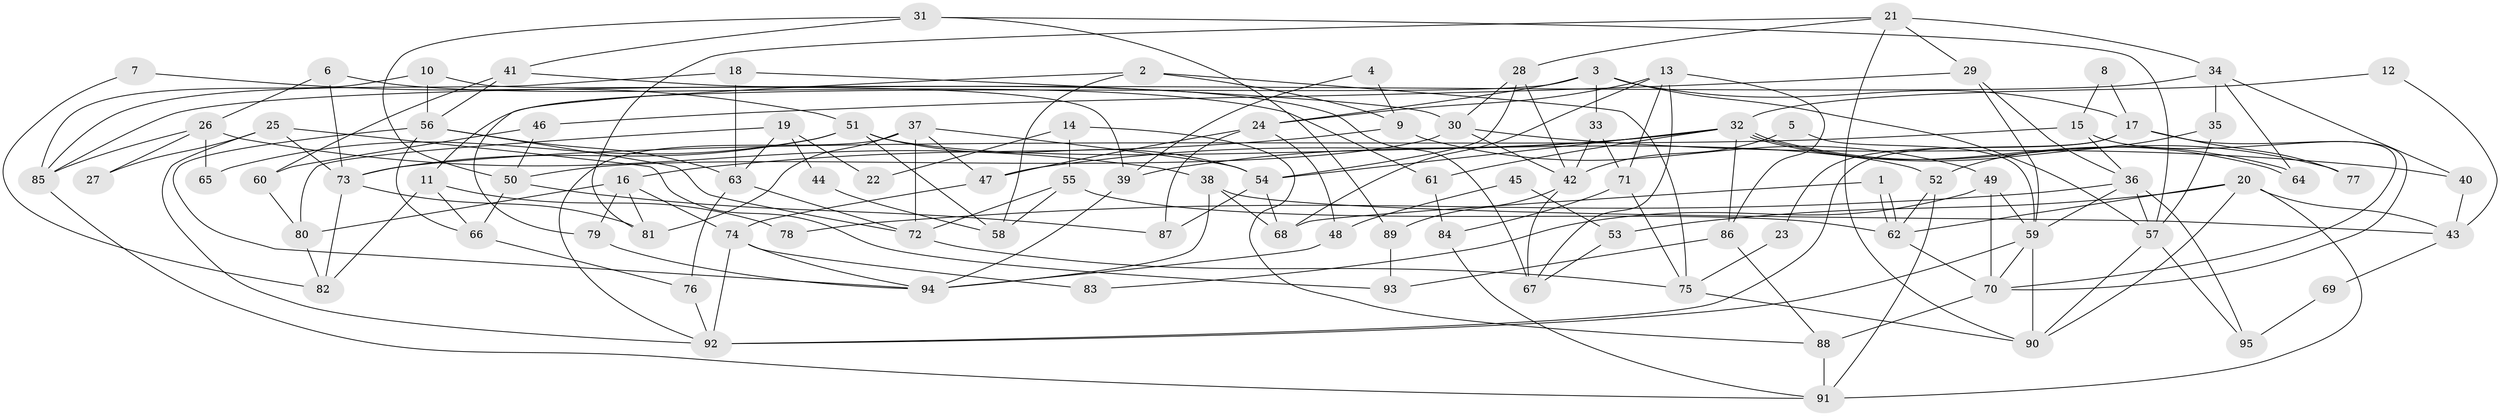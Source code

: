 // Generated by graph-tools (version 1.1) at 2025/50/03/09/25 03:50:14]
// undirected, 95 vertices, 190 edges
graph export_dot {
graph [start="1"]
  node [color=gray90,style=filled];
  1;
  2;
  3;
  4;
  5;
  6;
  7;
  8;
  9;
  10;
  11;
  12;
  13;
  14;
  15;
  16;
  17;
  18;
  19;
  20;
  21;
  22;
  23;
  24;
  25;
  26;
  27;
  28;
  29;
  30;
  31;
  32;
  33;
  34;
  35;
  36;
  37;
  38;
  39;
  40;
  41;
  42;
  43;
  44;
  45;
  46;
  47;
  48;
  49;
  50;
  51;
  52;
  53;
  54;
  55;
  56;
  57;
  58;
  59;
  60;
  61;
  62;
  63;
  64;
  65;
  66;
  67;
  68;
  69;
  70;
  71;
  72;
  73;
  74;
  75;
  76;
  77;
  78;
  79;
  80;
  81;
  82;
  83;
  84;
  85;
  86;
  87;
  88;
  89;
  90;
  91;
  92;
  93;
  94;
  95;
  1 -- 68;
  1 -- 62;
  1 -- 62;
  2 -- 75;
  2 -- 79;
  2 -- 9;
  2 -- 58;
  3 -- 57;
  3 -- 17;
  3 -- 11;
  3 -- 24;
  3 -- 33;
  4 -- 9;
  4 -- 39;
  5 -- 59;
  5 -- 42;
  6 -- 61;
  6 -- 73;
  6 -- 26;
  7 -- 82;
  7 -- 51;
  8 -- 17;
  8 -- 15;
  9 -- 16;
  9 -- 49;
  10 -- 56;
  10 -- 39;
  10 -- 85;
  11 -- 66;
  11 -- 78;
  11 -- 82;
  12 -- 43;
  12 -- 32;
  13 -- 68;
  13 -- 67;
  13 -- 24;
  13 -- 71;
  13 -- 86;
  14 -- 88;
  14 -- 55;
  14 -- 22;
  15 -- 70;
  15 -- 36;
  15 -- 73;
  16 -- 74;
  16 -- 80;
  16 -- 79;
  16 -- 81;
  17 -- 70;
  17 -- 92;
  17 -- 23;
  17 -- 77;
  18 -- 63;
  18 -- 30;
  18 -- 85;
  19 -- 80;
  19 -- 63;
  19 -- 22;
  19 -- 44;
  20 -- 62;
  20 -- 91;
  20 -- 43;
  20 -- 53;
  20 -- 90;
  21 -- 34;
  21 -- 81;
  21 -- 28;
  21 -- 29;
  21 -- 90;
  23 -- 75;
  24 -- 47;
  24 -- 48;
  24 -- 87;
  25 -- 92;
  25 -- 73;
  25 -- 27;
  25 -- 93;
  26 -- 85;
  26 -- 27;
  26 -- 38;
  26 -- 65;
  28 -- 30;
  28 -- 42;
  28 -- 54;
  29 -- 59;
  29 -- 36;
  29 -- 46;
  30 -- 50;
  30 -- 42;
  30 -- 40;
  31 -- 89;
  31 -- 57;
  31 -- 41;
  31 -- 50;
  32 -- 54;
  32 -- 64;
  32 -- 64;
  32 -- 39;
  32 -- 47;
  32 -- 61;
  32 -- 77;
  32 -- 86;
  33 -- 71;
  33 -- 42;
  34 -- 85;
  34 -- 40;
  34 -- 35;
  34 -- 64;
  35 -- 52;
  35 -- 57;
  36 -- 57;
  36 -- 59;
  36 -- 78;
  36 -- 95;
  37 -- 47;
  37 -- 54;
  37 -- 72;
  37 -- 81;
  37 -- 92;
  38 -- 94;
  38 -- 43;
  38 -- 68;
  39 -- 94;
  40 -- 43;
  41 -- 56;
  41 -- 60;
  41 -- 67;
  42 -- 67;
  42 -- 89;
  43 -- 69;
  44 -- 58;
  45 -- 53;
  45 -- 48;
  46 -- 50;
  46 -- 60;
  47 -- 74;
  48 -- 94;
  49 -- 59;
  49 -- 70;
  49 -- 83;
  50 -- 87;
  50 -- 66;
  51 -- 52;
  51 -- 73;
  51 -- 54;
  51 -- 58;
  51 -- 65;
  52 -- 91;
  52 -- 62;
  53 -- 67;
  54 -- 68;
  54 -- 87;
  55 -- 62;
  55 -- 58;
  55 -- 72;
  56 -- 72;
  56 -- 66;
  56 -- 63;
  56 -- 94;
  57 -- 90;
  57 -- 95;
  59 -- 90;
  59 -- 70;
  59 -- 92;
  60 -- 80;
  61 -- 84;
  62 -- 70;
  63 -- 72;
  63 -- 76;
  66 -- 76;
  69 -- 95;
  70 -- 88;
  71 -- 75;
  71 -- 84;
  72 -- 75;
  73 -- 81;
  73 -- 82;
  74 -- 92;
  74 -- 83;
  74 -- 94;
  75 -- 90;
  76 -- 92;
  79 -- 94;
  80 -- 82;
  84 -- 91;
  85 -- 91;
  86 -- 88;
  86 -- 93;
  88 -- 91;
  89 -- 93;
}
